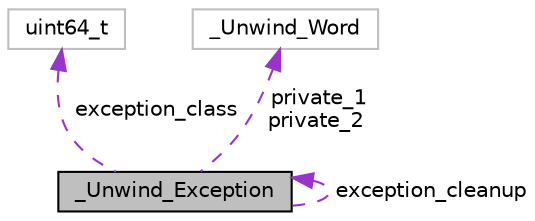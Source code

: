 digraph "_Unwind_Exception"
{
 // LATEX_PDF_SIZE
  bgcolor="transparent";
  edge [fontname="Helvetica",fontsize="10",labelfontname="Helvetica",labelfontsize="10"];
  node [fontname="Helvetica",fontsize="10",shape=record];
  Node1 [label="_Unwind_Exception",height=0.2,width=0.4,color="black", fillcolor="grey75", style="filled", fontcolor="black",tooltip=" "];
  Node2 -> Node1 [dir="back",color="darkorchid3",fontsize="10",style="dashed",label=" exception_class" ,fontname="Helvetica"];
  Node2 [label="uint64_t",height=0.2,width=0.4,color="grey75",tooltip=" "];
  Node3 -> Node1 [dir="back",color="darkorchid3",fontsize="10",style="dashed",label=" private_1\nprivate_2" ,fontname="Helvetica"];
  Node3 [label="_Unwind_Word",height=0.2,width=0.4,color="grey75",tooltip=" "];
  Node1 -> Node1 [dir="back",color="darkorchid3",fontsize="10",style="dashed",label=" exception_cleanup" ,fontname="Helvetica"];
}
